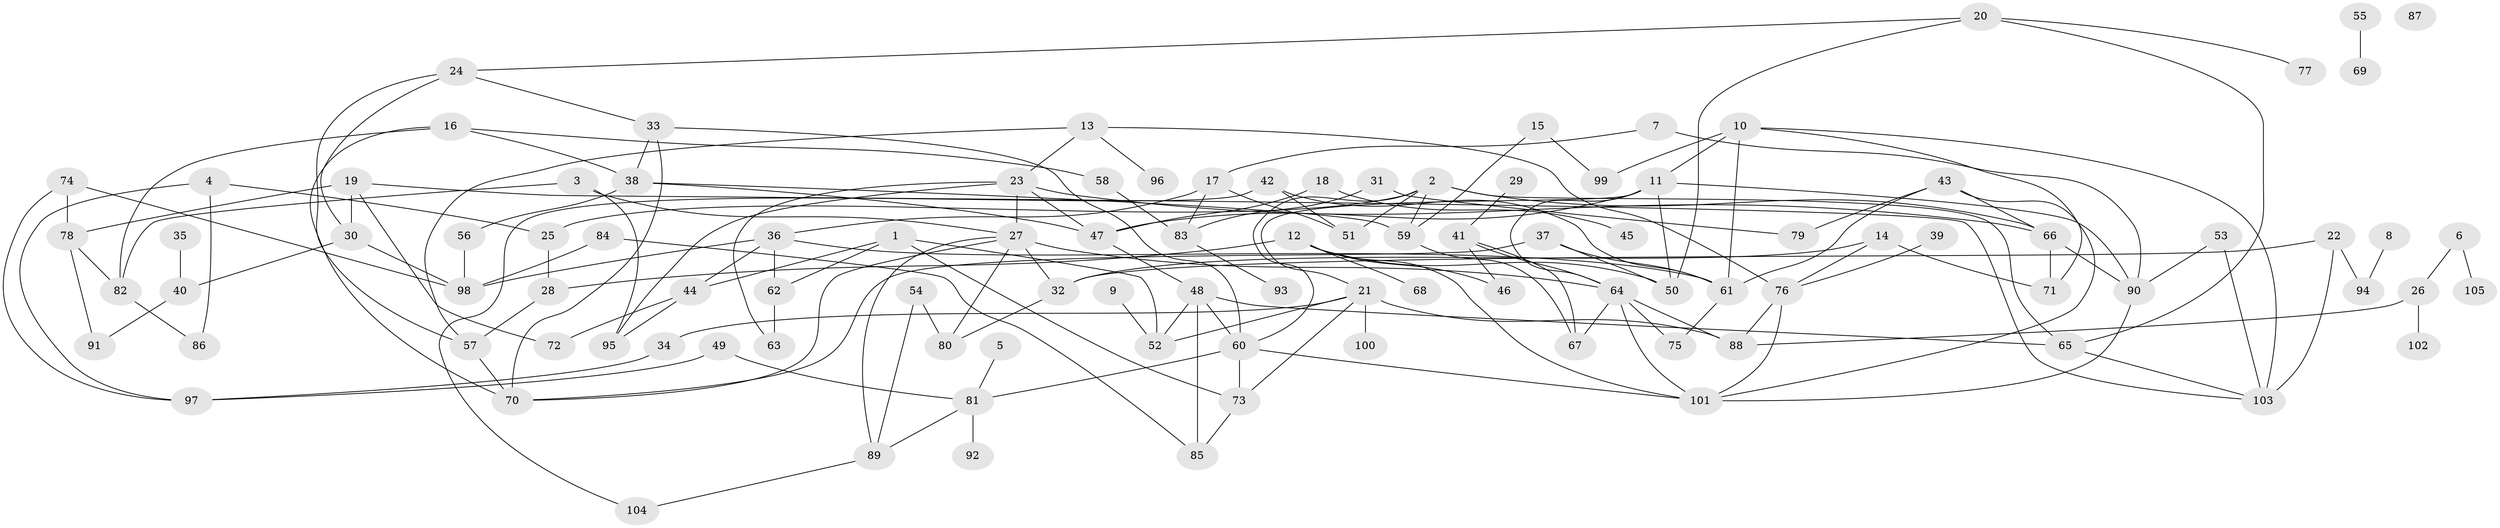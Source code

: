 // Generated by graph-tools (version 1.1) at 2025/00/03/09/25 03:00:53]
// undirected, 105 vertices, 168 edges
graph export_dot {
graph [start="1"]
  node [color=gray90,style=filled];
  1;
  2;
  3;
  4;
  5;
  6;
  7;
  8;
  9;
  10;
  11;
  12;
  13;
  14;
  15;
  16;
  17;
  18;
  19;
  20;
  21;
  22;
  23;
  24;
  25;
  26;
  27;
  28;
  29;
  30;
  31;
  32;
  33;
  34;
  35;
  36;
  37;
  38;
  39;
  40;
  41;
  42;
  43;
  44;
  45;
  46;
  47;
  48;
  49;
  50;
  51;
  52;
  53;
  54;
  55;
  56;
  57;
  58;
  59;
  60;
  61;
  62;
  63;
  64;
  65;
  66;
  67;
  68;
  69;
  70;
  71;
  72;
  73;
  74;
  75;
  76;
  77;
  78;
  79;
  80;
  81;
  82;
  83;
  84;
  85;
  86;
  87;
  88;
  89;
  90;
  91;
  92;
  93;
  94;
  95;
  96;
  97;
  98;
  99;
  100;
  101;
  102;
  103;
  104;
  105;
  1 -- 44;
  1 -- 52;
  1 -- 62;
  1 -- 73;
  2 -- 25;
  2 -- 51;
  2 -- 59;
  2 -- 60;
  2 -- 65;
  2 -- 66;
  3 -- 27;
  3 -- 82;
  3 -- 95;
  4 -- 25;
  4 -- 86;
  4 -- 97;
  5 -- 81;
  6 -- 26;
  6 -- 105;
  7 -- 17;
  7 -- 90;
  8 -- 94;
  9 -- 52;
  10 -- 11;
  10 -- 61;
  10 -- 71;
  10 -- 99;
  10 -- 103;
  11 -- 21;
  11 -- 47;
  11 -- 50;
  11 -- 64;
  11 -- 90;
  12 -- 28;
  12 -- 46;
  12 -- 50;
  12 -- 68;
  12 -- 101;
  13 -- 23;
  13 -- 57;
  13 -- 76;
  13 -- 96;
  14 -- 32;
  14 -- 71;
  14 -- 76;
  15 -- 59;
  15 -- 99;
  16 -- 38;
  16 -- 58;
  16 -- 70;
  16 -- 82;
  17 -- 36;
  17 -- 51;
  17 -- 83;
  18 -- 45;
  18 -- 47;
  19 -- 30;
  19 -- 72;
  19 -- 78;
  19 -- 103;
  20 -- 24;
  20 -- 50;
  20 -- 65;
  20 -- 77;
  21 -- 34;
  21 -- 52;
  21 -- 73;
  21 -- 88;
  21 -- 100;
  22 -- 32;
  22 -- 94;
  22 -- 103;
  23 -- 27;
  23 -- 47;
  23 -- 63;
  23 -- 66;
  23 -- 95;
  24 -- 30;
  24 -- 33;
  24 -- 57;
  25 -- 28;
  26 -- 88;
  26 -- 102;
  27 -- 32;
  27 -- 64;
  27 -- 70;
  27 -- 80;
  27 -- 89;
  28 -- 57;
  29 -- 41;
  30 -- 40;
  30 -- 98;
  31 -- 79;
  31 -- 83;
  32 -- 80;
  33 -- 38;
  33 -- 60;
  33 -- 70;
  34 -- 97;
  35 -- 40;
  36 -- 44;
  36 -- 61;
  36 -- 62;
  36 -- 98;
  37 -- 50;
  37 -- 61;
  37 -- 70;
  38 -- 47;
  38 -- 56;
  38 -- 59;
  39 -- 76;
  40 -- 91;
  41 -- 46;
  41 -- 64;
  41 -- 67;
  42 -- 51;
  42 -- 61;
  42 -- 104;
  43 -- 61;
  43 -- 66;
  43 -- 79;
  43 -- 101;
  44 -- 72;
  44 -- 95;
  47 -- 48;
  48 -- 52;
  48 -- 60;
  48 -- 65;
  48 -- 85;
  49 -- 81;
  49 -- 97;
  53 -- 90;
  53 -- 103;
  54 -- 80;
  54 -- 89;
  55 -- 69;
  56 -- 98;
  57 -- 70;
  58 -- 83;
  59 -- 67;
  60 -- 73;
  60 -- 81;
  60 -- 101;
  61 -- 75;
  62 -- 63;
  64 -- 67;
  64 -- 75;
  64 -- 88;
  64 -- 101;
  65 -- 103;
  66 -- 71;
  66 -- 90;
  73 -- 85;
  74 -- 78;
  74 -- 97;
  74 -- 98;
  76 -- 88;
  76 -- 101;
  78 -- 82;
  78 -- 91;
  81 -- 89;
  81 -- 92;
  82 -- 86;
  83 -- 93;
  84 -- 85;
  84 -- 98;
  89 -- 104;
  90 -- 101;
}
